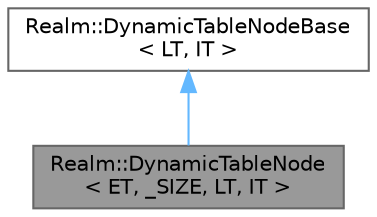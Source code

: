 digraph "Realm::DynamicTableNode&lt; ET, _SIZE, LT, IT &gt;"
{
 // LATEX_PDF_SIZE
  bgcolor="transparent";
  edge [fontname=Helvetica,fontsize=10,labelfontname=Helvetica,labelfontsize=10];
  node [fontname=Helvetica,fontsize=10,shape=box,height=0.2,width=0.4];
  Node1 [id="Node000001",label="Realm::DynamicTableNode\l\< ET, _SIZE, LT, IT \>",height=0.2,width=0.4,color="gray40", fillcolor="grey60", style="filled", fontcolor="black",tooltip=" "];
  Node2 -> Node1 [id="edge1_Node000001_Node000002",dir="back",color="steelblue1",style="solid",tooltip=" "];
  Node2 [id="Node000002",label="Realm::DynamicTableNodeBase\l\< LT, IT \>",height=0.2,width=0.4,color="gray40", fillcolor="white", style="filled",URL="$structRealm_1_1DynamicTableNodeBase.html",tooltip=" "];
}
